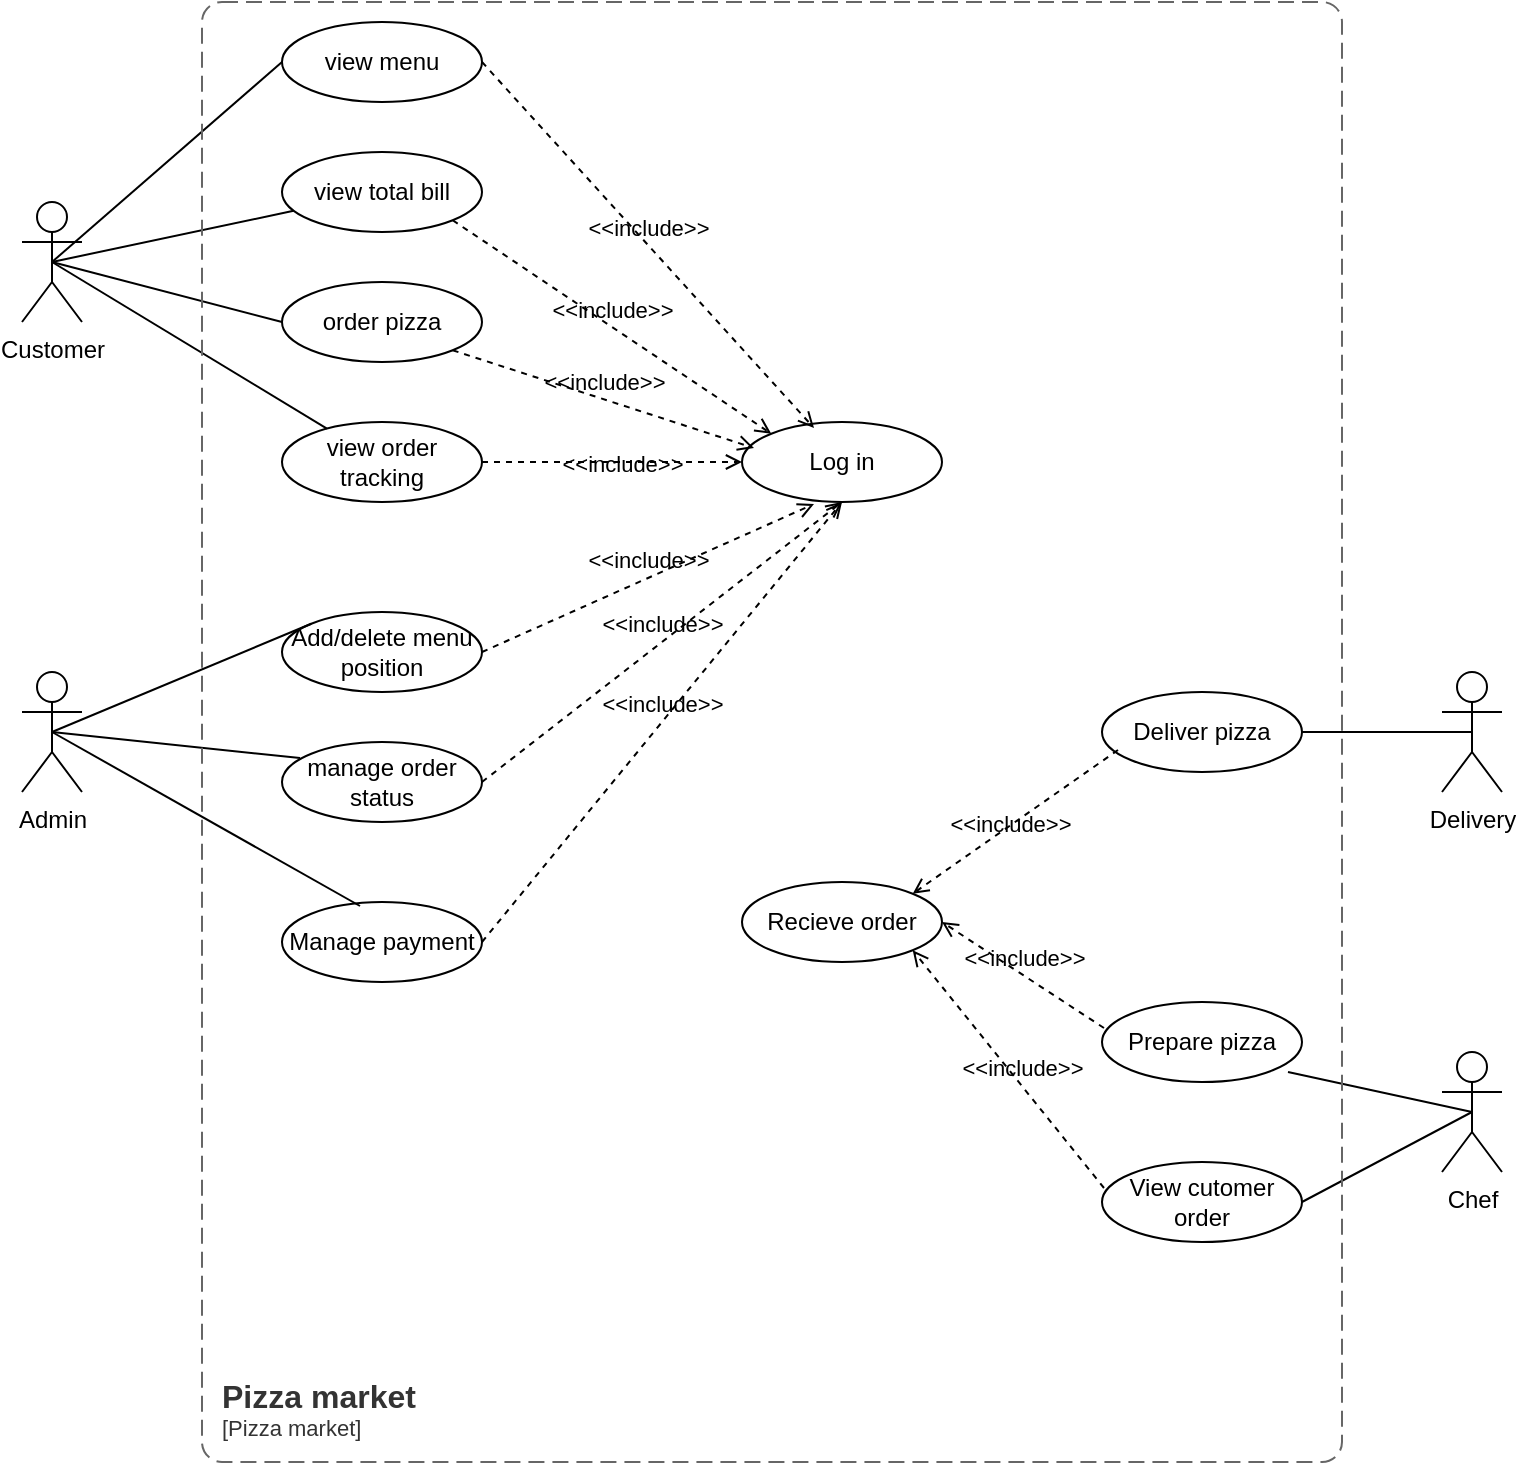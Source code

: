 <mxfile version="24.2.1" type="github" pages="2">
  <diagram name="Page-1" id="PU_BHvlNlyNk86ijiy7d">
    <mxGraphModel dx="1674" dy="788" grid="1" gridSize="10" guides="1" tooltips="1" connect="1" arrows="1" fold="1" page="1" pageScale="1" pageWidth="827" pageHeight="1169" math="0" shadow="0">
      <root>
        <mxCell id="0" />
        <mxCell id="1" parent="0" />
        <mxCell id="CVkDq7zGWnvEZfcM5Xtb-1" value="Customer" style="shape=umlActor;verticalLabelPosition=bottom;verticalAlign=top;html=1;" parent="1" vertex="1">
          <mxGeometry x="50" y="130" width="30" height="60" as="geometry" />
        </mxCell>
        <mxCell id="CVkDq7zGWnvEZfcM5Xtb-2" value="Admin" style="shape=umlActor;verticalLabelPosition=bottom;verticalAlign=top;html=1;" parent="1" vertex="1">
          <mxGeometry x="50" y="365" width="30" height="60" as="geometry" />
        </mxCell>
        <mxCell id="CVkDq7zGWnvEZfcM5Xtb-4" value="Chef&lt;div&gt;&lt;br&gt;&lt;/div&gt;" style="shape=umlActor;verticalLabelPosition=bottom;verticalAlign=top;html=1;" parent="1" vertex="1">
          <mxGeometry x="760" y="555" width="30" height="60" as="geometry" />
        </mxCell>
        <mxCell id="CVkDq7zGWnvEZfcM5Xtb-8" value="Delivery&lt;div&gt;&lt;br&gt;&lt;/div&gt;" style="shape=umlActor;verticalLabelPosition=bottom;verticalAlign=top;html=1;" parent="1" vertex="1">
          <mxGeometry x="760" y="365" width="30" height="60" as="geometry" />
        </mxCell>
        <mxCell id="CVkDq7zGWnvEZfcM5Xtb-15" value="view menu" style="ellipse;whiteSpace=wrap;html=1;" parent="1" vertex="1">
          <mxGeometry x="180" y="40" width="100" height="40" as="geometry" />
        </mxCell>
        <mxCell id="CVkDq7zGWnvEZfcM5Xtb-21" value="Recieve order" style="ellipse;whiteSpace=wrap;html=1;" parent="1" vertex="1">
          <mxGeometry x="410" y="470" width="100" height="40" as="geometry" />
        </mxCell>
        <mxCell id="CVkDq7zGWnvEZfcM5Xtb-22" value="Log in" style="ellipse;whiteSpace=wrap;html=1;" parent="1" vertex="1">
          <mxGeometry x="410" y="240" width="100" height="40" as="geometry" />
        </mxCell>
        <mxCell id="CVkDq7zGWnvEZfcM5Xtb-23" value="view order tracking" style="ellipse;whiteSpace=wrap;html=1;" parent="1" vertex="1">
          <mxGeometry x="180" y="240" width="100" height="40" as="geometry" />
        </mxCell>
        <mxCell id="CVkDq7zGWnvEZfcM5Xtb-24" value="view total bill" style="ellipse;whiteSpace=wrap;html=1;" parent="1" vertex="1">
          <mxGeometry x="180" y="105" width="100" height="40" as="geometry" />
        </mxCell>
        <mxCell id="CVkDq7zGWnvEZfcM5Xtb-25" value="order pizza" style="ellipse;whiteSpace=wrap;html=1;" parent="1" vertex="1">
          <mxGeometry x="180" y="170" width="100" height="40" as="geometry" />
        </mxCell>
        <mxCell id="CVkDq7zGWnvEZfcM5Xtb-31" value="" style="edgeStyle=none;html=1;endArrow=none;verticalAlign=bottom;rounded=0;entryX=0;entryY=0.5;entryDx=0;entryDy=0;exitX=0.5;exitY=0.5;exitDx=0;exitDy=0;exitPerimeter=0;" parent="1" source="CVkDq7zGWnvEZfcM5Xtb-1" target="CVkDq7zGWnvEZfcM5Xtb-15" edge="1">
          <mxGeometry width="160" relative="1" as="geometry">
            <mxPoint x="90" y="110" as="sourcePoint" />
            <mxPoint x="250" y="100" as="targetPoint" />
          </mxGeometry>
        </mxCell>
        <mxCell id="CVkDq7zGWnvEZfcM5Xtb-32" value="" style="edgeStyle=none;html=1;endArrow=none;verticalAlign=bottom;rounded=0;exitX=0.5;exitY=0.5;exitDx=0;exitDy=0;exitPerimeter=0;" parent="1" source="CVkDq7zGWnvEZfcM5Xtb-1" target="CVkDq7zGWnvEZfcM5Xtb-24" edge="1">
          <mxGeometry width="160" relative="1" as="geometry">
            <mxPoint x="90" y="100" as="sourcePoint" />
            <mxPoint x="170" y="70" as="targetPoint" />
          </mxGeometry>
        </mxCell>
        <mxCell id="CVkDq7zGWnvEZfcM5Xtb-33" value="" style="edgeStyle=none;html=1;endArrow=none;verticalAlign=bottom;rounded=0;entryX=0;entryY=0.5;entryDx=0;entryDy=0;exitX=0.5;exitY=0.5;exitDx=0;exitDy=0;exitPerimeter=0;" parent="1" source="CVkDq7zGWnvEZfcM5Xtb-1" target="CVkDq7zGWnvEZfcM5Xtb-25" edge="1">
          <mxGeometry width="160" relative="1" as="geometry">
            <mxPoint x="70" y="195" as="sourcePoint" />
            <mxPoint x="150" y="165" as="targetPoint" />
          </mxGeometry>
        </mxCell>
        <mxCell id="CVkDq7zGWnvEZfcM5Xtb-34" value="" style="edgeStyle=none;html=1;endArrow=none;verticalAlign=bottom;rounded=0;exitX=0.5;exitY=0.5;exitDx=0;exitDy=0;exitPerimeter=0;" parent="1" source="CVkDq7zGWnvEZfcM5Xtb-1" target="CVkDq7zGWnvEZfcM5Xtb-23" edge="1">
          <mxGeometry width="160" relative="1" as="geometry">
            <mxPoint x="90" y="210" as="sourcePoint" />
            <mxPoint x="170" y="180" as="targetPoint" />
          </mxGeometry>
        </mxCell>
        <mxCell id="CVkDq7zGWnvEZfcM5Xtb-38" value="View cutomer order" style="ellipse;whiteSpace=wrap;html=1;" parent="1" vertex="1">
          <mxGeometry x="590" y="610" width="100" height="40" as="geometry" />
        </mxCell>
        <mxCell id="CVkDq7zGWnvEZfcM5Xtb-39" value="Prepare pizza" style="ellipse;whiteSpace=wrap;html=1;" parent="1" vertex="1">
          <mxGeometry x="590" y="530" width="100" height="40" as="geometry" />
        </mxCell>
        <mxCell id="CVkDq7zGWnvEZfcM5Xtb-40" value="Manage payment" style="ellipse;whiteSpace=wrap;html=1;" parent="1" vertex="1">
          <mxGeometry x="180" y="480" width="100" height="40" as="geometry" />
        </mxCell>
        <mxCell id="CVkDq7zGWnvEZfcM5Xtb-41" value="manage order status" style="ellipse;whiteSpace=wrap;html=1;" parent="1" vertex="1">
          <mxGeometry x="180" y="400" width="100" height="40" as="geometry" />
        </mxCell>
        <mxCell id="CVkDq7zGWnvEZfcM5Xtb-42" value="Add/delete menu position" style="ellipse;whiteSpace=wrap;html=1;" parent="1" vertex="1">
          <mxGeometry x="180" y="335" width="100" height="40" as="geometry" />
        </mxCell>
        <mxCell id="CVkDq7zGWnvEZfcM5Xtb-43" value="" style="edgeStyle=none;html=1;endArrow=none;verticalAlign=bottom;rounded=0;exitX=0.5;exitY=0.5;exitDx=0;exitDy=0;exitPerimeter=0;entryX=0;entryY=0;entryDx=0;entryDy=0;" parent="1" source="CVkDq7zGWnvEZfcM5Xtb-2" target="CVkDq7zGWnvEZfcM5Xtb-42" edge="1">
          <mxGeometry width="160" relative="1" as="geometry">
            <mxPoint x="80.99" y="305.98" as="sourcePoint" />
            <mxPoint x="200" y="360" as="targetPoint" />
          </mxGeometry>
        </mxCell>
        <mxCell id="CVkDq7zGWnvEZfcM5Xtb-44" value="" style="edgeStyle=none;html=1;endArrow=none;verticalAlign=bottom;rounded=0;exitX=0.5;exitY=0.5;exitDx=0;exitDy=0;exitPerimeter=0;entryX=0.09;entryY=0.2;entryDx=0;entryDy=0;entryPerimeter=0;" parent="1" source="CVkDq7zGWnvEZfcM5Xtb-2" target="CVkDq7zGWnvEZfcM5Xtb-41" edge="1">
          <mxGeometry width="160" relative="1" as="geometry">
            <mxPoint x="60.0" y="370" as="sourcePoint" />
            <mxPoint x="179.01" y="424.02" as="targetPoint" />
          </mxGeometry>
        </mxCell>
        <mxCell id="CVkDq7zGWnvEZfcM5Xtb-45" value="" style="edgeStyle=none;html=1;endArrow=none;verticalAlign=bottom;rounded=0;exitX=0.5;exitY=0.5;exitDx=0;exitDy=0;exitPerimeter=0;entryX=0.39;entryY=0.05;entryDx=0;entryDy=0;entryPerimeter=0;" parent="1" source="CVkDq7zGWnvEZfcM5Xtb-2" target="CVkDq7zGWnvEZfcM5Xtb-40" edge="1">
          <mxGeometry width="160" relative="1" as="geometry">
            <mxPoint x="60.0" y="420" as="sourcePoint" />
            <mxPoint x="179.01" y="474.02" as="targetPoint" />
          </mxGeometry>
        </mxCell>
        <mxCell id="CVkDq7zGWnvEZfcM5Xtb-48" value="&amp;lt;&amp;lt;include&amp;gt;&amp;gt;" style="edgeStyle=none;html=1;endArrow=open;verticalAlign=bottom;dashed=1;labelBackgroundColor=none;rounded=0;entryX=0.5;entryY=1;entryDx=0;entryDy=0;exitX=1;exitY=0.5;exitDx=0;exitDy=0;" parent="1" source="CVkDq7zGWnvEZfcM5Xtb-41" target="CVkDq7zGWnvEZfcM5Xtb-22" edge="1">
          <mxGeometry width="160" relative="1" as="geometry">
            <mxPoint x="290" y="434.5" as="sourcePoint" />
            <mxPoint x="450" y="434.5" as="targetPoint" />
          </mxGeometry>
        </mxCell>
        <mxCell id="CVkDq7zGWnvEZfcM5Xtb-50" value="&amp;lt;&amp;lt;include&amp;gt;&amp;gt;" style="edgeStyle=none;html=1;endArrow=open;verticalAlign=bottom;dashed=1;labelBackgroundColor=none;rounded=0;exitX=1;exitY=0.5;exitDx=0;exitDy=0;entryX=0.5;entryY=1;entryDx=0;entryDy=0;" parent="1" source="CVkDq7zGWnvEZfcM5Xtb-40" target="CVkDq7zGWnvEZfcM5Xtb-22" edge="1">
          <mxGeometry width="160" relative="1" as="geometry">
            <mxPoint x="360" y="489.5" as="sourcePoint" />
            <mxPoint x="520" y="489.5" as="targetPoint" />
          </mxGeometry>
        </mxCell>
        <mxCell id="CVkDq7zGWnvEZfcM5Xtb-51" value="&amp;lt;&amp;lt;include&amp;gt;&amp;gt;" style="edgeStyle=none;html=1;endArrow=open;verticalAlign=bottom;dashed=1;labelBackgroundColor=none;rounded=0;exitX=0.01;exitY=0.325;exitDx=0;exitDy=0;exitPerimeter=0;entryX=1;entryY=0.5;entryDx=0;entryDy=0;" parent="1" source="CVkDq7zGWnvEZfcM5Xtb-39" target="CVkDq7zGWnvEZfcM5Xtb-21" edge="1">
          <mxGeometry x="-0.012" width="160" relative="1" as="geometry">
            <mxPoint x="400" y="620" as="sourcePoint" />
            <mxPoint x="460" y="540" as="targetPoint" />
            <mxPoint as="offset" />
          </mxGeometry>
        </mxCell>
        <mxCell id="CVkDq7zGWnvEZfcM5Xtb-52" value="&amp;lt;&amp;lt;include&amp;gt;&amp;gt;" style="edgeStyle=none;html=1;endArrow=open;verticalAlign=bottom;dashed=1;labelBackgroundColor=none;rounded=0;entryX=0.36;entryY=1.025;entryDx=0;entryDy=0;entryPerimeter=0;exitX=1;exitY=0.5;exitDx=0;exitDy=0;" parent="1" source="CVkDq7zGWnvEZfcM5Xtb-42" target="CVkDq7zGWnvEZfcM5Xtb-22" edge="1">
          <mxGeometry x="0.003" width="160" relative="1" as="geometry">
            <mxPoint x="260" y="370" as="sourcePoint" />
            <mxPoint x="380" y="370" as="targetPoint" />
            <mxPoint as="offset" />
          </mxGeometry>
        </mxCell>
        <mxCell id="CVkDq7zGWnvEZfcM5Xtb-54" value="&amp;lt;&amp;lt;include&amp;gt;&amp;gt;" style="edgeStyle=none;html=1;endArrow=open;verticalAlign=bottom;dashed=1;labelBackgroundColor=none;rounded=0;exitX=0.01;exitY=0.325;exitDx=0;exitDy=0;entryX=1;entryY=1;entryDx=0;entryDy=0;exitPerimeter=0;" parent="1" source="CVkDq7zGWnvEZfcM5Xtb-38" target="CVkDq7zGWnvEZfcM5Xtb-21" edge="1">
          <mxGeometry x="-0.145" width="160" relative="1" as="geometry">
            <mxPoint x="415.355" y="664.142" as="sourcePoint" />
            <mxPoint x="490" y="690" as="targetPoint" />
            <Array as="points" />
            <mxPoint as="offset" />
          </mxGeometry>
        </mxCell>
        <mxCell id="CVkDq7zGWnvEZfcM5Xtb-55" value="" style="edgeStyle=none;html=1;endArrow=none;verticalAlign=bottom;rounded=0;entryX=0.5;entryY=0.5;entryDx=0;entryDy=0;exitX=0.93;exitY=0.875;exitDx=0;exitDy=0;exitPerimeter=0;entryPerimeter=0;" parent="1" source="CVkDq7zGWnvEZfcM5Xtb-39" target="CVkDq7zGWnvEZfcM5Xtb-4" edge="1">
          <mxGeometry width="160" relative="1" as="geometry">
            <mxPoint x="550" y="750" as="sourcePoint" />
            <mxPoint x="685" y="660" as="targetPoint" />
          </mxGeometry>
        </mxCell>
        <mxCell id="CVkDq7zGWnvEZfcM5Xtb-56" value="" style="edgeStyle=none;html=1;endArrow=none;verticalAlign=bottom;rounded=0;entryX=0.5;entryY=0.5;entryDx=0;entryDy=0;exitX=1;exitY=0.5;exitDx=0;exitDy=0;entryPerimeter=0;" parent="1" source="CVkDq7zGWnvEZfcM5Xtb-38" target="CVkDq7zGWnvEZfcM5Xtb-4" edge="1">
          <mxGeometry width="160" relative="1" as="geometry">
            <mxPoint x="560" y="760" as="sourcePoint" />
            <mxPoint x="695" y="670" as="targetPoint" />
          </mxGeometry>
        </mxCell>
        <mxCell id="CVkDq7zGWnvEZfcM5Xtb-57" value="Deliver pizza&lt;span style=&quot;color: rgba(0, 0, 0, 0); font-family: monospace; font-size: 0px; text-align: start; text-wrap: nowrap;&quot;&gt;%3CmxGraphModel%3E%3Croot%3E%3CmxCell%20id%3D%220%22%2F%3E%3CmxCell%20id%3D%221%22%20parent%3D%220%22%2F%3E%3CmxCell%20id%3D%222%22%20value%3D%22Manage%20payment%22%20style%3D%22ellipse%3BwhiteSpace%3Dwrap%3Bhtml%3D1%3B%22%20vertex%3D%221%22%20parent%3D%221%22%3E%3CmxGeometry%20x%3D%22180%22%20y%3D%22500%22%20width%3D%22100%22%20height%3D%2240%22%20as%3D%22geometry%22%2F%3E%3C%2FmxCell%3E%3C%2Froot%3E%3C%2FmxGraphModel%3E&lt;/span&gt;" style="ellipse;whiteSpace=wrap;html=1;" parent="1" vertex="1">
          <mxGeometry x="590" y="375" width="100" height="40" as="geometry" />
        </mxCell>
        <mxCell id="CVkDq7zGWnvEZfcM5Xtb-59" value="&amp;lt;&amp;lt;include&amp;gt;&amp;gt;" style="edgeStyle=none;html=1;endArrow=open;verticalAlign=bottom;dashed=1;labelBackgroundColor=none;rounded=0;entryX=1;entryY=0;entryDx=0;entryDy=0;exitX=0.08;exitY=0.725;exitDx=0;exitDy=0;exitPerimeter=0;" parent="1" source="CVkDq7zGWnvEZfcM5Xtb-57" target="CVkDq7zGWnvEZfcM5Xtb-21" edge="1">
          <mxGeometry x="0.128" y="7" width="160" relative="1" as="geometry">
            <mxPoint x="330" y="580" as="sourcePoint" />
            <mxPoint x="490" y="580" as="targetPoint" />
            <mxPoint as="offset" />
          </mxGeometry>
        </mxCell>
        <mxCell id="CVkDq7zGWnvEZfcM5Xtb-60" value="" style="edgeStyle=none;html=1;endArrow=none;verticalAlign=bottom;rounded=0;exitX=0.5;exitY=0.5;exitDx=0;exitDy=0;exitPerimeter=0;entryX=1;entryY=0.5;entryDx=0;entryDy=0;" parent="1" source="CVkDq7zGWnvEZfcM5Xtb-8" target="CVkDq7zGWnvEZfcM5Xtb-57" edge="1">
          <mxGeometry width="160" relative="1" as="geometry">
            <mxPoint x="50" y="600" as="sourcePoint" />
            <mxPoint x="640" y="380" as="targetPoint" />
          </mxGeometry>
        </mxCell>
        <object placeholders="1" c4Name="Pizza market" c4Type="SystemScopeBoundary" c4Application="Pizza market" label="&lt;font style=&quot;font-size: 16px&quot;&gt;&lt;b&gt;&lt;div style=&quot;text-align: left&quot;&gt;%c4Name%&lt;/div&gt;&lt;/b&gt;&lt;/font&gt;&lt;div style=&quot;text-align: left&quot;&gt;[%c4Application%]&lt;/div&gt;" id="CVkDq7zGWnvEZfcM5Xtb-61">
          <mxCell style="rounded=1;fontSize=11;whiteSpace=wrap;html=1;dashed=1;arcSize=20;fillColor=none;strokeColor=#666666;fontColor=#333333;labelBackgroundColor=none;align=left;verticalAlign=bottom;labelBorderColor=none;spacingTop=0;spacing=10;dashPattern=8 4;metaEdit=1;rotatable=0;perimeter=rectanglePerimeter;noLabel=0;labelPadding=0;allowArrows=0;connectable=0;expand=0;recursiveResize=0;editable=1;pointerEvents=0;absoluteArcSize=1;points=[[0.25,0,0],[0.5,0,0],[0.75,0,0],[1,0.25,0],[1,0.5,0],[1,0.75,0],[0.75,1,0],[0.5,1,0],[0.25,1,0],[0,0.75,0],[0,0.5,0],[0,0.25,0]];" parent="1" vertex="1">
            <mxGeometry x="140" y="30" width="570" height="730" as="geometry" />
          </mxCell>
        </object>
        <mxCell id="CVkDq7zGWnvEZfcM5Xtb-62" value="&amp;lt;&amp;lt;include&amp;gt;&amp;gt;" style="edgeStyle=none;html=1;endArrow=open;verticalAlign=bottom;dashed=1;labelBackgroundColor=none;rounded=0;entryX=0;entryY=0.5;entryDx=0;entryDy=0;exitX=1;exitY=0.5;exitDx=0;exitDy=0;" parent="1" source="CVkDq7zGWnvEZfcM5Xtb-23" target="CVkDq7zGWnvEZfcM5Xtb-22" edge="1">
          <mxGeometry x="0.076" y="-10" width="160" relative="1" as="geometry">
            <mxPoint x="230" y="305" as="sourcePoint" />
            <mxPoint x="466" y="231" as="targetPoint" />
            <mxPoint as="offset" />
          </mxGeometry>
        </mxCell>
        <mxCell id="CVkDq7zGWnvEZfcM5Xtb-63" value="&amp;lt;&amp;lt;include&amp;gt;&amp;gt;" style="edgeStyle=none;html=1;endArrow=open;verticalAlign=bottom;dashed=1;labelBackgroundColor=none;rounded=0;entryX=0.36;entryY=0.075;entryDx=0;entryDy=0;entryPerimeter=0;exitX=1;exitY=0.5;exitDx=0;exitDy=0;" parent="1" source="CVkDq7zGWnvEZfcM5Xtb-15" target="CVkDq7zGWnvEZfcM5Xtb-22" edge="1">
          <mxGeometry x="0.003" width="160" relative="1" as="geometry">
            <mxPoint x="296" y="204" as="sourcePoint" />
            <mxPoint x="532" y="130" as="targetPoint" />
            <mxPoint as="offset" />
          </mxGeometry>
        </mxCell>
        <mxCell id="CVkDq7zGWnvEZfcM5Xtb-64" value="&amp;lt;&amp;lt;include&amp;gt;&amp;gt;" style="edgeStyle=none;html=1;endArrow=open;verticalAlign=bottom;dashed=1;labelBackgroundColor=none;rounded=0;entryX=0;entryY=0;entryDx=0;entryDy=0;exitX=1;exitY=1;exitDx=0;exitDy=0;" parent="1" source="CVkDq7zGWnvEZfcM5Xtb-24" target="CVkDq7zGWnvEZfcM5Xtb-22" edge="1">
          <mxGeometry x="0.003" width="160" relative="1" as="geometry">
            <mxPoint x="306" y="214" as="sourcePoint" />
            <mxPoint x="542" y="140" as="targetPoint" />
            <mxPoint as="offset" />
          </mxGeometry>
        </mxCell>
        <mxCell id="CVkDq7zGWnvEZfcM5Xtb-65" value="&amp;lt;&amp;lt;include&amp;gt;&amp;gt;" style="edgeStyle=none;html=1;endArrow=open;verticalAlign=bottom;dashed=1;labelBackgroundColor=none;rounded=0;entryX=0.06;entryY=0.325;entryDx=0;entryDy=0;entryPerimeter=0;exitX=1;exitY=1;exitDx=0;exitDy=0;" parent="1" source="CVkDq7zGWnvEZfcM5Xtb-25" target="CVkDq7zGWnvEZfcM5Xtb-22" edge="1">
          <mxGeometry x="0.003" width="160" relative="1" as="geometry">
            <mxPoint x="316" y="224" as="sourcePoint" />
            <mxPoint x="552" y="150" as="targetPoint" />
            <mxPoint as="offset" />
          </mxGeometry>
        </mxCell>
      </root>
    </mxGraphModel>
  </diagram>
  <diagram id="KPzaeShwxwW0v4e-J77a" name="Page-2">
    <mxGraphModel dx="2074" dy="788" grid="0" gridSize="10" guides="1" tooltips="1" connect="1" arrows="1" fold="1" page="0" pageScale="1" pageWidth="827" pageHeight="1169" math="0" shadow="0">
      <root>
        <mxCell id="0" />
        <mxCell id="1" parent="0" />
        <mxCell id="8w7pqP5LyqpkUnZaQlxS-23" value="" style="whiteSpace=wrap;html=1;aspect=fixed;" vertex="1" parent="1">
          <mxGeometry x="-158" y="391" width="386" height="386" as="geometry" />
        </mxCell>
        <mxCell id="8w7pqP5LyqpkUnZaQlxS-1" value="Truck" style="swimlane;fontStyle=1;align=center;verticalAlign=top;childLayout=stackLayout;horizontal=1;startSize=26;horizontalStack=0;resizeParent=1;resizeParentMax=0;resizeLast=0;collapsible=1;marginBottom=0;whiteSpace=wrap;html=1;" vertex="1" parent="1">
          <mxGeometry x="-141" y="647" width="160" height="97" as="geometry" />
        </mxCell>
        <mxCell id="8w7pqP5LyqpkUnZaQlxS-2" value="&lt;div&gt;+ maxLoad: integer&lt;/div&gt;" style="text;strokeColor=none;fillColor=none;align=left;verticalAlign=top;spacingLeft=4;spacingRight=4;overflow=hidden;rotatable=0;points=[[0,0.5],[1,0.5]];portConstraint=eastwest;whiteSpace=wrap;html=1;" vertex="1" parent="8w7pqP5LyqpkUnZaQlxS-1">
          <mxGeometry y="26" width="160" height="37" as="geometry" />
        </mxCell>
        <mxCell id="8w7pqP5LyqpkUnZaQlxS-3" value="" style="line;strokeWidth=1;fillColor=none;align=left;verticalAlign=middle;spacingTop=-1;spacingLeft=3;spacingRight=3;rotatable=0;labelPosition=right;points=[];portConstraint=eastwest;strokeColor=inherit;" vertex="1" parent="8w7pqP5LyqpkUnZaQlxS-1">
          <mxGeometry y="63" width="160" height="8" as="geometry" />
        </mxCell>
        <mxCell id="8w7pqP5LyqpkUnZaQlxS-4" value="GetMaxLoad():void" style="text;strokeColor=none;fillColor=none;align=left;verticalAlign=top;spacingLeft=4;spacingRight=4;overflow=hidden;rotatable=0;points=[[0,0.5],[1,0.5]];portConstraint=eastwest;whiteSpace=wrap;html=1;" vertex="1" parent="8w7pqP5LyqpkUnZaQlxS-1">
          <mxGeometry y="71" width="160" height="26" as="geometry" />
        </mxCell>
        <mxCell id="8w7pqP5LyqpkUnZaQlxS-5" value="Car" style="swimlane;fontStyle=1;align=center;verticalAlign=top;childLayout=stackLayout;horizontal=1;startSize=26;horizontalStack=0;resizeParent=1;resizeParentMax=0;resizeLast=0;collapsible=1;marginBottom=0;whiteSpace=wrap;html=1;" vertex="1" parent="1">
          <mxGeometry x="51" y="647" width="160" height="97" as="geometry" />
        </mxCell>
        <mxCell id="8w7pqP5LyqpkUnZaQlxS-6" value="&lt;div&gt;+ topSpeed: integer&lt;/div&gt;" style="text;strokeColor=none;fillColor=none;align=left;verticalAlign=top;spacingLeft=4;spacingRight=4;overflow=hidden;rotatable=0;points=[[0,0.5],[1,0.5]];portConstraint=eastwest;whiteSpace=wrap;html=1;" vertex="1" parent="8w7pqP5LyqpkUnZaQlxS-5">
          <mxGeometry y="26" width="160" height="37" as="geometry" />
        </mxCell>
        <mxCell id="8w7pqP5LyqpkUnZaQlxS-7" value="" style="line;strokeWidth=1;fillColor=none;align=left;verticalAlign=middle;spacingTop=-1;spacingLeft=3;spacingRight=3;rotatable=0;labelPosition=right;points=[];portConstraint=eastwest;strokeColor=inherit;" vertex="1" parent="8w7pqP5LyqpkUnZaQlxS-5">
          <mxGeometry y="63" width="160" height="8" as="geometry" />
        </mxCell>
        <mxCell id="8w7pqP5LyqpkUnZaQlxS-8" value="GetTopSpeed():void" style="text;strokeColor=none;fillColor=none;align=left;verticalAlign=top;spacingLeft=4;spacingRight=4;overflow=hidden;rotatable=0;points=[[0,0.5],[1,0.5]];portConstraint=eastwest;whiteSpace=wrap;html=1;" vertex="1" parent="8w7pqP5LyqpkUnZaQlxS-5">
          <mxGeometry y="71" width="160" height="26" as="geometry" />
        </mxCell>
        <mxCell id="8w7pqP5LyqpkUnZaQlxS-9" value="Vehicle" style="swimlane;fontStyle=1;align=center;verticalAlign=top;childLayout=stackLayout;horizontal=1;startSize=26;horizontalStack=0;resizeParent=1;resizeParentMax=0;resizeLast=0;collapsible=1;marginBottom=0;whiteSpace=wrap;html=1;" vertex="1" parent="1">
          <mxGeometry x="-58" y="407" width="160" height="148" as="geometry" />
        </mxCell>
        <mxCell id="8w7pqP5LyqpkUnZaQlxS-10" value="+ color: string&lt;div&gt;+ doors: integer&lt;/div&gt;&lt;div&gt;+ wheels: integer&lt;/div&gt;" style="text;strokeColor=none;fillColor=none;align=left;verticalAlign=top;spacingLeft=4;spacingRight=4;overflow=hidden;rotatable=0;points=[[0,0.5],[1,0.5]];portConstraint=eastwest;whiteSpace=wrap;html=1;" vertex="1" parent="8w7pqP5LyqpkUnZaQlxS-9">
          <mxGeometry y="26" width="160" height="72" as="geometry" />
        </mxCell>
        <mxCell id="8w7pqP5LyqpkUnZaQlxS-11" value="" style="line;strokeWidth=1;fillColor=none;align=left;verticalAlign=middle;spacingTop=-1;spacingLeft=3;spacingRight=3;rotatable=0;labelPosition=right;points=[];portConstraint=eastwest;strokeColor=inherit;" vertex="1" parent="8w7pqP5LyqpkUnZaQlxS-9">
          <mxGeometry y="98" width="160" height="8" as="geometry" />
        </mxCell>
        <mxCell id="8w7pqP5LyqpkUnZaQlxS-12" value="GetVehicle()" style="text;strokeColor=none;fillColor=none;align=left;verticalAlign=top;spacingLeft=4;spacingRight=4;overflow=hidden;rotatable=0;points=[[0,0.5],[1,0.5]];portConstraint=eastwest;whiteSpace=wrap;html=1;" vertex="1" parent="8w7pqP5LyqpkUnZaQlxS-9">
          <mxGeometry y="106" width="160" height="42" as="geometry" />
        </mxCell>
        <mxCell id="8w7pqP5LyqpkUnZaQlxS-18" value="Extends" style="endArrow=block;endSize=16;endFill=0;html=1;rounded=0;fontSize=12;curved=1;exitX=0.5;exitY=0;exitDx=0;exitDy=0;entryX=0.194;entryY=1.119;entryDx=0;entryDy=0;entryPerimeter=0;" edge="1" parent="1" source="8w7pqP5LyqpkUnZaQlxS-1" target="8w7pqP5LyqpkUnZaQlxS-12">
          <mxGeometry width="160" relative="1" as="geometry">
            <mxPoint x="-132" y="592" as="sourcePoint" />
            <mxPoint x="24" y="556" as="targetPoint" />
          </mxGeometry>
        </mxCell>
        <mxCell id="8w7pqP5LyqpkUnZaQlxS-21" value="Extends" style="endArrow=block;endSize=16;endFill=0;html=1;rounded=0;fontSize=12;curved=1;entryX=0.763;entryY=1;entryDx=0;entryDy=0;entryPerimeter=0;exitX=0.5;exitY=0;exitDx=0;exitDy=0;" edge="1" parent="1" source="8w7pqP5LyqpkUnZaQlxS-5" target="8w7pqP5LyqpkUnZaQlxS-12">
          <mxGeometry width="160" relative="1" as="geometry">
            <mxPoint x="-104" y="657" as="sourcePoint" />
            <mxPoint x="34" y="566" as="targetPoint" />
          </mxGeometry>
        </mxCell>
        <mxCell id="8w7pqP5LyqpkUnZaQlxS-25" value="Vehicle factory pattern" style="swimlane;fontStyle=1;align=center;verticalAlign=top;childLayout=stackLayout;horizontal=1;startSize=26;horizontalStack=0;resizeParent=1;resizeParentMax=0;resizeLast=0;collapsible=1;marginBottom=0;whiteSpace=wrap;html=1;" vertex="1" parent="1">
          <mxGeometry x="316" y="376" width="160" height="183" as="geometry" />
        </mxCell>
        <mxCell id="8w7pqP5LyqpkUnZaQlxS-26" value="Type" style="text;strokeColor=none;fillColor=none;align=left;verticalAlign=top;spacingLeft=4;spacingRight=4;overflow=hidden;rotatable=0;points=[[0,0.5],[1,0.5]];portConstraint=eastwest;whiteSpace=wrap;html=1;" vertex="1" parent="8w7pqP5LyqpkUnZaQlxS-25">
          <mxGeometry y="26" width="160" height="72" as="geometry" />
        </mxCell>
        <mxCell id="8w7pqP5LyqpkUnZaQlxS-27" value="" style="line;strokeWidth=1;fillColor=none;align=left;verticalAlign=middle;spacingTop=-1;spacingLeft=3;spacingRight=3;rotatable=0;labelPosition=right;points=[];portConstraint=eastwest;strokeColor=inherit;" vertex="1" parent="8w7pqP5LyqpkUnZaQlxS-25">
          <mxGeometry y="98" width="160" height="8" as="geometry" />
        </mxCell>
        <mxCell id="8w7pqP5LyqpkUnZaQlxS-28" value="createVehicle(type)" style="text;strokeColor=none;fillColor=none;align=left;verticalAlign=top;spacingLeft=4;spacingRight=4;overflow=hidden;rotatable=0;points=[[0,0.5],[1,0.5]];portConstraint=eastwest;whiteSpace=wrap;html=1;" vertex="1" parent="8w7pqP5LyqpkUnZaQlxS-25">
          <mxGeometry y="106" width="160" height="77" as="geometry" />
        </mxCell>
        <mxCell id="8w7pqP5LyqpkUnZaQlxS-29" value="Vehicle factory&amp;nbsp;" style="swimlane;fontStyle=1;align=center;verticalAlign=top;childLayout=stackLayout;horizontal=1;startSize=26;horizontalStack=0;resizeParent=1;resizeParentMax=0;resizeLast=0;collapsible=1;marginBottom=0;whiteSpace=wrap;html=1;" vertex="1" parent="1">
          <mxGeometry x="312" y="594" width="160" height="111" as="geometry" />
        </mxCell>
        <mxCell id="8w7pqP5LyqpkUnZaQlxS-31" value="" style="line;strokeWidth=1;fillColor=none;align=left;verticalAlign=middle;spacingTop=-1;spacingLeft=3;spacingRight=3;rotatable=0;labelPosition=right;points=[];portConstraint=eastwest;strokeColor=inherit;" vertex="1" parent="8w7pqP5LyqpkUnZaQlxS-29">
          <mxGeometry y="26" width="160" height="8" as="geometry" />
        </mxCell>
        <mxCell id="8w7pqP5LyqpkUnZaQlxS-32" value="createVehicle(type)" style="text;strokeColor=none;fillColor=none;align=left;verticalAlign=top;spacingLeft=4;spacingRight=4;overflow=hidden;rotatable=0;points=[[0,0.5],[1,0.5]];portConstraint=eastwest;whiteSpace=wrap;html=1;" vertex="1" parent="8w7pqP5LyqpkUnZaQlxS-29">
          <mxGeometry y="34" width="160" height="77" as="geometry" />
        </mxCell>
      </root>
    </mxGraphModel>
  </diagram>
</mxfile>
